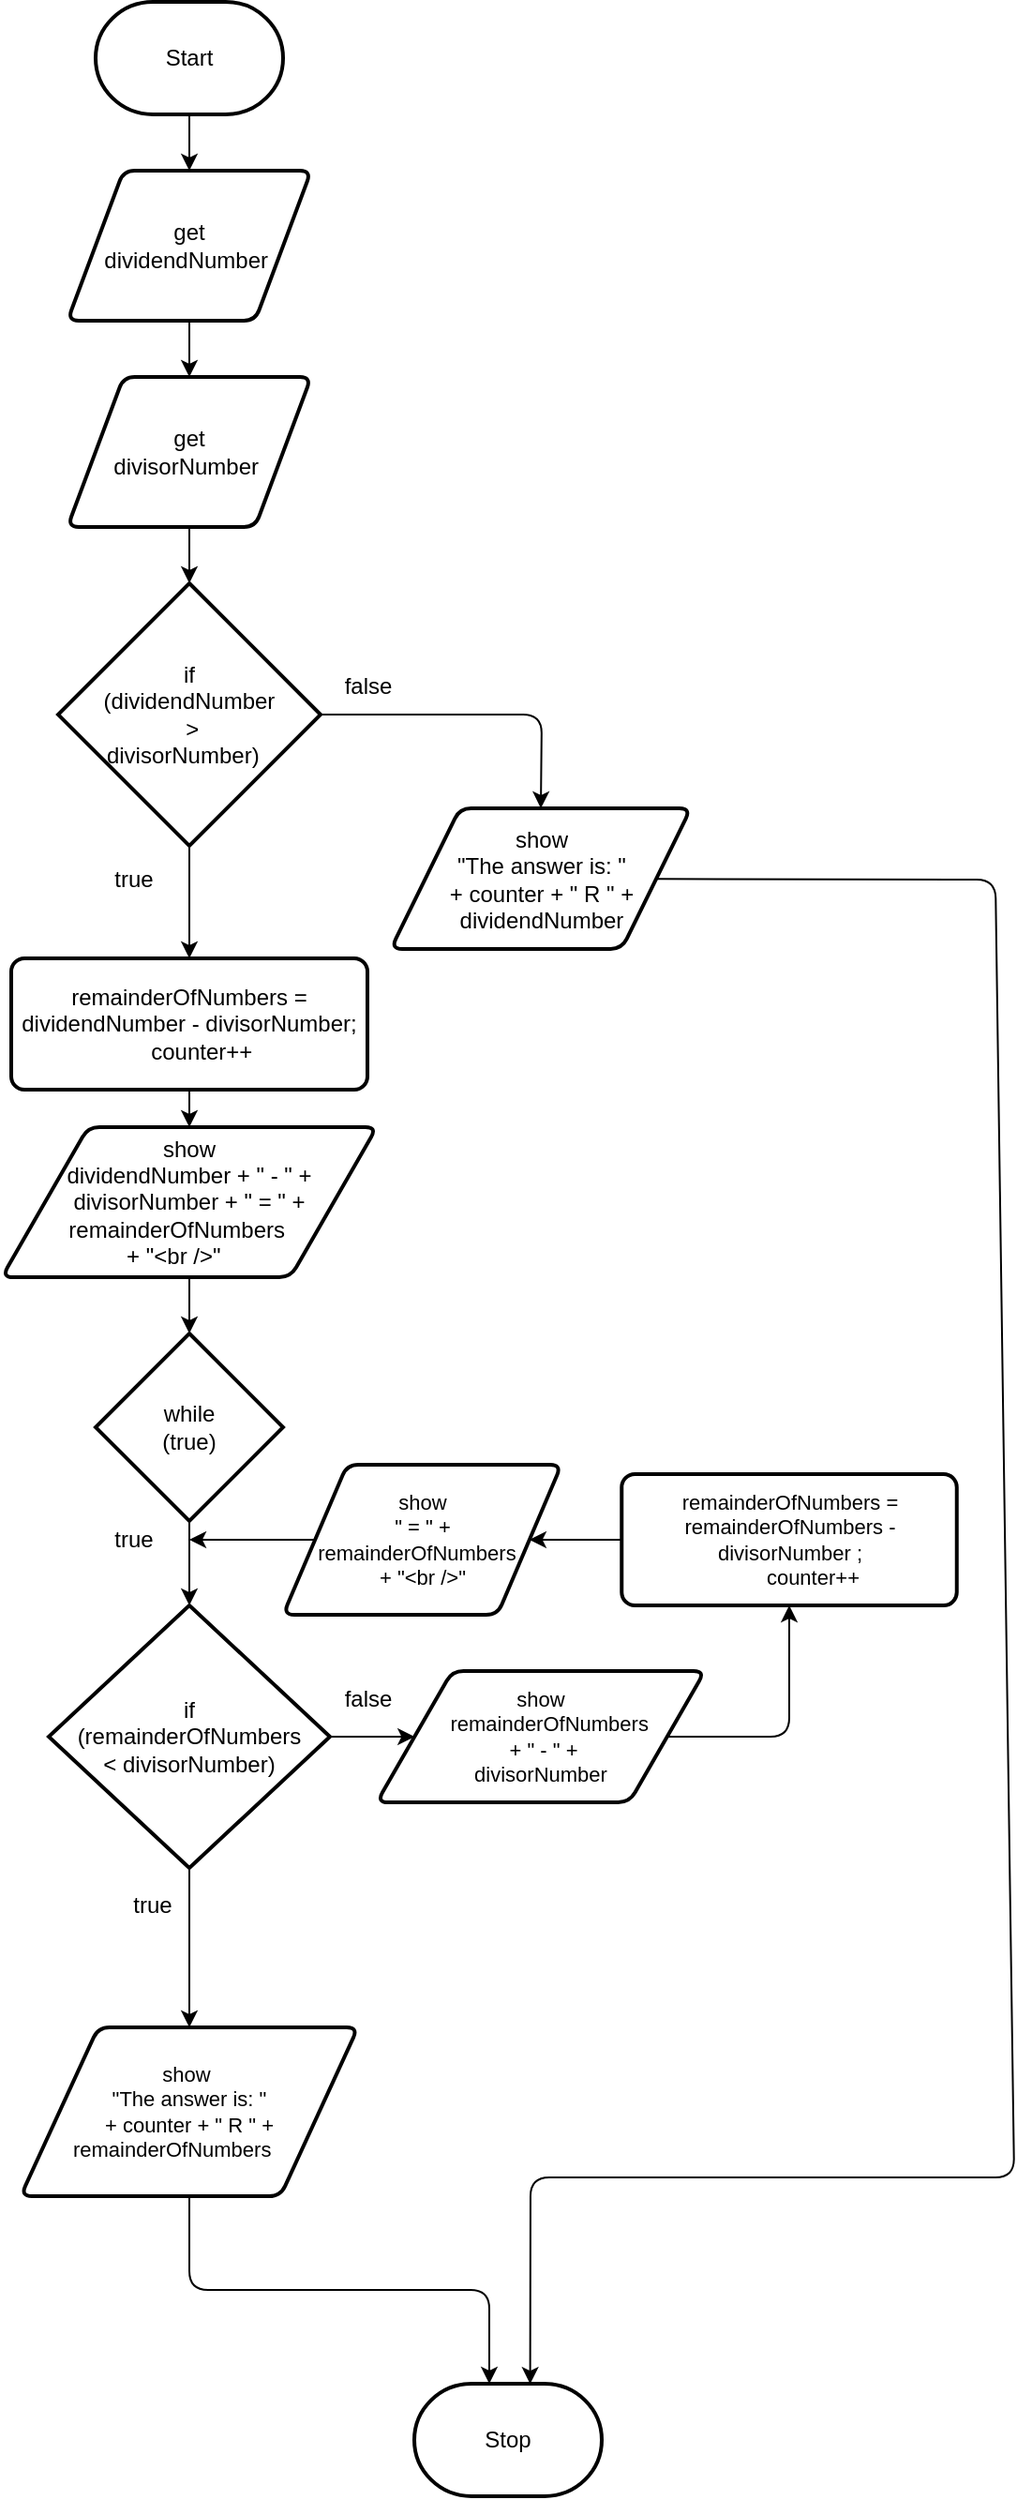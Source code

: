 <mxfile>
    <diagram id="HIP3nbAZw_EuaXWnEj3U" name="Page-1">
        <mxGraphModel dx="1263" dy="659" grid="1" gridSize="10" guides="1" tooltips="1" connect="1" arrows="1" fold="1" page="1" pageScale="1" pageWidth="850" pageHeight="1100" math="0" shadow="0">
            <root>
                <mxCell id="0"/>
                <mxCell id="1" parent="0"/>
                <mxCell id="6" style="edgeStyle=none;html=1;" parent="1" source="2" target="4" edge="1">
                    <mxGeometry relative="1" as="geometry"/>
                </mxCell>
                <mxCell id="2" value="Start" style="strokeWidth=2;html=1;shape=mxgraph.flowchart.terminator;whiteSpace=wrap;" parent="1" vertex="1">
                    <mxGeometry x="200" y="70" width="100" height="60" as="geometry"/>
                </mxCell>
                <mxCell id="3" value="Stop" style="strokeWidth=2;html=1;shape=mxgraph.flowchart.terminator;whiteSpace=wrap;" parent="1" vertex="1">
                    <mxGeometry x="370" y="1340" width="100" height="60" as="geometry"/>
                </mxCell>
                <mxCell id="7" style="edgeStyle=none;html=1;" parent="1" source="4" target="5" edge="1">
                    <mxGeometry relative="1" as="geometry"/>
                </mxCell>
                <mxCell id="4" value="get&lt;br&gt;dividendNumber&amp;nbsp;" style="shape=parallelogram;html=1;strokeWidth=2;perimeter=parallelogramPerimeter;whiteSpace=wrap;rounded=1;arcSize=12;size=0.23;" parent="1" vertex="1">
                    <mxGeometry x="185" y="160" width="130" height="80" as="geometry"/>
                </mxCell>
                <mxCell id="10" style="edgeStyle=none;html=1;" parent="1" source="5" target="8" edge="1">
                    <mxGeometry relative="1" as="geometry"/>
                </mxCell>
                <mxCell id="5" value="get&lt;br&gt;divisorNumber&amp;nbsp;" style="shape=parallelogram;html=1;strokeWidth=2;perimeter=parallelogramPerimeter;whiteSpace=wrap;rounded=1;arcSize=12;size=0.23;" parent="1" vertex="1">
                    <mxGeometry x="185" y="270" width="130" height="80" as="geometry"/>
                </mxCell>
                <mxCell id="13" style="edgeStyle=none;html=1;" edge="1" parent="1" source="8" target="9">
                    <mxGeometry relative="1" as="geometry"/>
                </mxCell>
                <mxCell id="47" style="edgeStyle=none;html=1;entryX=0.5;entryY=0;entryDx=0;entryDy=0;fontSize=12;" edge="1" parent="1" source="8" target="46">
                    <mxGeometry relative="1" as="geometry">
                        <Array as="points">
                            <mxPoint x="438" y="450"/>
                        </Array>
                    </mxGeometry>
                </mxCell>
                <mxCell id="8" value="if &lt;br&gt;(dividendNumber&lt;br&gt;&amp;nbsp;&amp;gt; &lt;br&gt;divisorNumber)&amp;nbsp;&amp;nbsp;" style="strokeWidth=2;html=1;shape=mxgraph.flowchart.decision;whiteSpace=wrap;" parent="1" vertex="1">
                    <mxGeometry x="180" y="380" width="140" height="140" as="geometry"/>
                </mxCell>
                <mxCell id="15" style="edgeStyle=none;html=1;" edge="1" parent="1" source="9" target="12">
                    <mxGeometry relative="1" as="geometry"/>
                </mxCell>
                <mxCell id="9" value="&lt;div&gt;remainderOfNumbers = dividendNumber - divisorNumber;&lt;/div&gt;&lt;div&gt;&amp;nbsp; &amp;nbsp; counter++&lt;/div&gt;" style="rounded=1;whiteSpace=wrap;html=1;absoluteArcSize=1;arcSize=14;strokeWidth=2;" parent="1" vertex="1">
                    <mxGeometry x="155" y="580" width="190" height="70" as="geometry"/>
                </mxCell>
                <mxCell id="17" style="edgeStyle=none;html=1;" edge="1" parent="1" source="12" target="16">
                    <mxGeometry relative="1" as="geometry"/>
                </mxCell>
                <mxCell id="12" value="show&lt;br&gt;dividendNumber + &quot; - &quot; +&lt;br&gt;divisorNumber + &quot; = &quot; +&lt;br&gt;&amp;nbsp;remainderOfNumbers&amp;nbsp; &amp;nbsp; &amp;nbsp;&lt;br&gt;+ &quot;&amp;lt;br /&amp;gt;&quot;&amp;nbsp; &amp;nbsp; &amp;nbsp;" style="shape=parallelogram;html=1;strokeWidth=2;perimeter=parallelogramPerimeter;whiteSpace=wrap;rounded=1;arcSize=12;size=0.23;" vertex="1" parent="1">
                    <mxGeometry x="150" y="670" width="200" height="80" as="geometry"/>
                </mxCell>
                <mxCell id="19" style="edgeStyle=none;html=1;" edge="1" parent="1" source="16" target="18">
                    <mxGeometry relative="1" as="geometry"/>
                </mxCell>
                <mxCell id="16" value="while&lt;br&gt;(true)" style="strokeWidth=2;html=1;shape=mxgraph.flowchart.decision;whiteSpace=wrap;" vertex="1" parent="1">
                    <mxGeometry x="200" y="780" width="100" height="100" as="geometry"/>
                </mxCell>
                <mxCell id="24" style="edgeStyle=none;html=1;fontSize=11;" edge="1" parent="1" source="18" target="23">
                    <mxGeometry relative="1" as="geometry"/>
                </mxCell>
                <mxCell id="36" style="edgeStyle=none;html=1;fontSize=11;" edge="1" parent="1" source="18" target="26">
                    <mxGeometry relative="1" as="geometry"/>
                </mxCell>
                <mxCell id="18" value="if&lt;br&gt;(remainderOfNumbers &lt;br&gt;&amp;lt; divisorNumber)" style="strokeWidth=2;html=1;shape=mxgraph.flowchart.decision;whiteSpace=wrap;" vertex="1" parent="1">
                    <mxGeometry x="175" y="925" width="150" height="140" as="geometry"/>
                </mxCell>
                <mxCell id="21" value="true" style="text;html=1;align=center;verticalAlign=middle;resizable=0;points=[];autosize=1;strokeColor=none;fillColor=none;" vertex="1" parent="1">
                    <mxGeometry x="200" y="522.5" width="40" height="30" as="geometry"/>
                </mxCell>
                <mxCell id="22" value="true" style="text;html=1;align=center;verticalAlign=middle;resizable=0;points=[];autosize=1;strokeColor=none;fillColor=none;" vertex="1" parent="1">
                    <mxGeometry x="200" y="875" width="40" height="30" as="geometry"/>
                </mxCell>
                <mxCell id="45" style="edgeStyle=none;html=1;fontSize=12;" edge="1" parent="1" source="23">
                    <mxGeometry relative="1" as="geometry">
                        <mxPoint x="410" y="1340" as="targetPoint"/>
                        <Array as="points">
                            <mxPoint x="250" y="1290"/>
                            <mxPoint x="410" y="1290"/>
                        </Array>
                    </mxGeometry>
                </mxCell>
                <mxCell id="23" value="show&amp;nbsp;&lt;br&gt;&quot;The answer is: &quot; &lt;br&gt;+ counter + &quot; R &quot; + remainderOfNumbers&amp;nbsp; &amp;nbsp; &amp;nbsp;&amp;nbsp;" style="shape=parallelogram;html=1;strokeWidth=2;perimeter=parallelogramPerimeter;whiteSpace=wrap;rounded=1;arcSize=12;size=0.23;fontSize=11;" vertex="1" parent="1">
                    <mxGeometry x="160" y="1150" width="180" height="90" as="geometry"/>
                </mxCell>
                <mxCell id="40" style="edgeStyle=none;html=1;fontSize=11;" edge="1" parent="1" source="25" target="32">
                    <mxGeometry relative="1" as="geometry"/>
                </mxCell>
                <mxCell id="25" value="&lt;div&gt;remainderOfNumbers = remainderOfNumbers - divisorNumber ;&lt;/div&gt;&lt;div&gt;&amp;nbsp; &amp;nbsp; &amp;nbsp; &amp;nbsp; counter++&lt;/div&gt;" style="rounded=1;whiteSpace=wrap;html=1;absoluteArcSize=1;arcSize=14;strokeWidth=2;fontSize=11;" vertex="1" parent="1">
                    <mxGeometry x="480.63" y="855" width="178.75" height="70" as="geometry"/>
                </mxCell>
                <mxCell id="37" style="edgeStyle=none;html=1;entryX=0.5;entryY=1;entryDx=0;entryDy=0;fontSize=11;" edge="1" parent="1" source="26" target="25">
                    <mxGeometry relative="1" as="geometry">
                        <Array as="points">
                            <mxPoint x="570" y="995"/>
                        </Array>
                    </mxGeometry>
                </mxCell>
                <mxCell id="26" value="show&lt;br&gt;&amp;nbsp; &amp;nbsp;remainderOfNumbers&lt;br&gt;&amp;nbsp;+ &quot; - &quot; + &lt;br&gt;divisorNumber" style="shape=parallelogram;html=1;strokeWidth=2;perimeter=parallelogramPerimeter;whiteSpace=wrap;rounded=1;arcSize=12;size=0.23;fontSize=11;" vertex="1" parent="1">
                    <mxGeometry x="350" y="960" width="175" height="70" as="geometry"/>
                </mxCell>
                <mxCell id="41" style="edgeStyle=none;html=1;fontSize=11;" edge="1" parent="1" source="32">
                    <mxGeometry relative="1" as="geometry">
                        <mxPoint x="250" y="890" as="targetPoint"/>
                    </mxGeometry>
                </mxCell>
                <mxCell id="32" value="show&lt;br&gt;&quot; = &quot; + &lt;br&gt;remainderOfNumbers&amp;nbsp;&amp;nbsp;&lt;br&gt;+ &quot;&amp;lt;br /&amp;gt;&quot;" style="shape=parallelogram;html=1;strokeWidth=2;perimeter=parallelogramPerimeter;whiteSpace=wrap;rounded=1;arcSize=12;size=0.23;fontSize=11;" vertex="1" parent="1">
                    <mxGeometry x="300" y="850" width="148.5" height="80" as="geometry"/>
                </mxCell>
                <mxCell id="42" value="&lt;font style=&quot;font-size: 12px;&quot;&gt;true&lt;/font&gt;" style="text;html=1;align=center;verticalAlign=middle;resizable=0;points=[];autosize=1;strokeColor=none;fillColor=none;fontSize=11;" vertex="1" parent="1">
                    <mxGeometry x="210" y="1070" width="40" height="30" as="geometry"/>
                </mxCell>
                <mxCell id="44" value="false" style="text;html=1;align=center;verticalAlign=middle;resizable=0;points=[];autosize=1;strokeColor=none;fillColor=none;fontSize=12;" vertex="1" parent="1">
                    <mxGeometry x="320" y="960" width="50" height="30" as="geometry"/>
                </mxCell>
                <mxCell id="48" style="edgeStyle=none;html=1;entryX=0.618;entryY=0.002;entryDx=0;entryDy=0;entryPerimeter=0;fontSize=12;" edge="1" parent="1" source="46" target="3">
                    <mxGeometry relative="1" as="geometry">
                        <Array as="points">
                            <mxPoint x="680" y="538"/>
                            <mxPoint x="690" y="1230"/>
                            <mxPoint x="432" y="1230"/>
                        </Array>
                    </mxGeometry>
                </mxCell>
                <mxCell id="46" value="show&lt;br&gt;&quot;The answer is: &quot; &lt;br&gt;+ counter + &quot; R &quot; + dividendNumber" style="shape=parallelogram;html=1;strokeWidth=2;perimeter=parallelogramPerimeter;whiteSpace=wrap;rounded=1;arcSize=12;size=0.23;fontSize=12;" vertex="1" parent="1">
                    <mxGeometry x="357.5" y="500" width="160" height="75" as="geometry"/>
                </mxCell>
                <mxCell id="49" value="false" style="text;html=1;align=center;verticalAlign=middle;resizable=0;points=[];autosize=1;strokeColor=none;fillColor=none;fontSize=12;" vertex="1" parent="1">
                    <mxGeometry x="320" y="420" width="50" height="30" as="geometry"/>
                </mxCell>
            </root>
        </mxGraphModel>
    </diagram>
</mxfile>